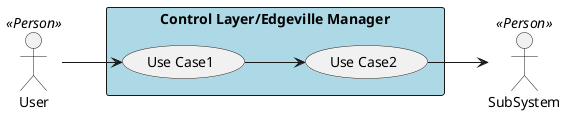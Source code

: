 @startuml

left to right direction

actor :User: <<Person>>
actor :SubSystem: <<Person>>


rectangle "Control Layer/Edgeville Manager" #lightBlue {
UseCase UC1  as "Use Case1"
UseCase UC2  as "Use Case2"


User --> UC1
UC1 --> UC2
UC2 --> SubSystem
}

@enduml
